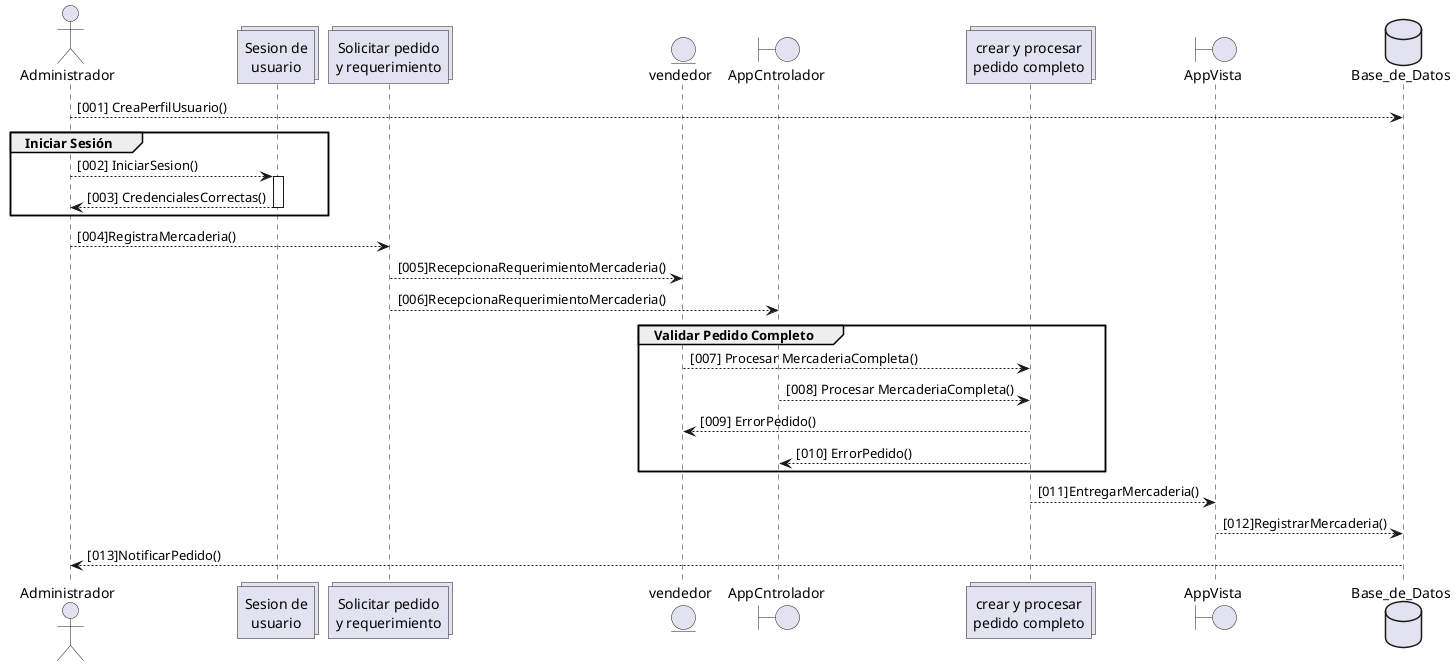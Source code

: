 @startuml
actor Administrador as AD
collections "Sesion de\nusuario" as SU
collections "Solicitar pedido\ny requerimiento" as SR
entity vendedor as  VD
boundary AppCntrolador as AC
collections "crear y procesar\npedido completo" as CP
boundary AppVista as AV
database Base_de_Datos as DB

AD --> DB : [001] CreaPerfilUsuario()
group Iniciar Sesión
AD --> SU: [002] IniciarSesion()
activate SU
SU --> AD : [003] CredencialesCorrectas()
deactivate SU
end group
AD--> SR :[004]RegistraMercaderia()
SR--> VD :[005]RecepcionaRequerimientoMercaderia()
SR--> AC :[006]RecepcionaRequerimientoMercaderia()
group Validar Pedido Completo
VD --> CP: [007] Procesar MercaderiaCompleta()
AC --> CP :[008] Procesar MercaderiaCompleta()
VD <-- CP :[009] ErrorPedido()
AC <-- CP :[010] ErrorPedido()
end group
CP --> AV :[011]EntregarMercaderia()
AV --> DB :[012]RegistrarMercaderia()
DB --> AD:[013]NotificarPedido()

@enduml